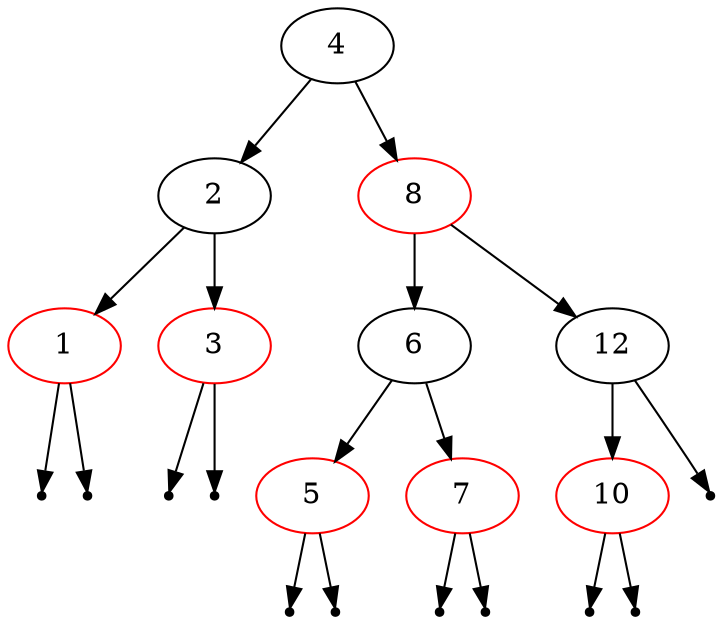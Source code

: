 digraph {
"4"[label="4"];
"2"[label="2"];
"1"[label="1"][color=red];
null1 [shape=point];
null2 [shape=point];
"1" -> null1;
"1" -> null2;
"3"[label="3"][color=red];
null3 [shape=point];
null4 [shape=point];
"3" -> null3;
"3" -> null4;
"2" -> "1";
"2" -> "3";
"8"[label="8"][color=red];
"6"[label="6"];
"5"[label="5"][color=red];
null5 [shape=point];
null6 [shape=point];
"5" -> null5;
"5" -> null6;
"7"[label="7"][color=red];
null7 [shape=point];
null8 [shape=point];
"7" -> null7;
"7" -> null8;
"6" -> "5";
"6" -> "7";
"12"[label="12"];
"10"[label="10"][color=red];
null9 [shape=point];
null10 [shape=point];
"10" -> null9;
"10" -> null10;
null11 [shape=point];
"12" -> "10";
"12" -> null11;
"8" -> "6";
"8" -> "12";
"4" -> "2";
"4" -> "8";
}